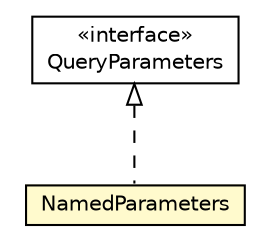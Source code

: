 #!/usr/local/bin/dot
#
# Class diagram 
# Generated by UMLGraph version R5_6_6-8-g8d7759 (http://www.umlgraph.org/)
#

digraph G {
	edge [fontname="Helvetica",fontsize=10,labelfontname="Helvetica",labelfontsize=10];
	node [fontname="Helvetica",fontsize=10,shape=plaintext];
	nodesep=0.25;
	ranksep=0.5;
	// org.dayatang.domain.QueryParameters
	c68671 [label=<<table title="org.dayatang.domain.QueryParameters" border="0" cellborder="1" cellspacing="0" cellpadding="2" port="p" href="./QueryParameters.html">
		<tr><td><table border="0" cellspacing="0" cellpadding="1">
<tr><td align="center" balign="center"> &#171;interface&#187; </td></tr>
<tr><td align="center" balign="center"> QueryParameters </td></tr>
		</table></td></tr>
		</table>>, URL="./QueryParameters.html", fontname="Helvetica", fontcolor="black", fontsize=10.0];
	// org.dayatang.domain.NamedParameters
	c68676 [label=<<table title="org.dayatang.domain.NamedParameters" border="0" cellborder="1" cellspacing="0" cellpadding="2" port="p" bgcolor="lemonChiffon" href="./NamedParameters.html">
		<tr><td><table border="0" cellspacing="0" cellpadding="1">
<tr><td align="center" balign="center"> NamedParameters </td></tr>
		</table></td></tr>
		</table>>, URL="./NamedParameters.html", fontname="Helvetica", fontcolor="black", fontsize=10.0];
	//org.dayatang.domain.NamedParameters implements org.dayatang.domain.QueryParameters
	c68671:p -> c68676:p [dir=back,arrowtail=empty,style=dashed];
}

